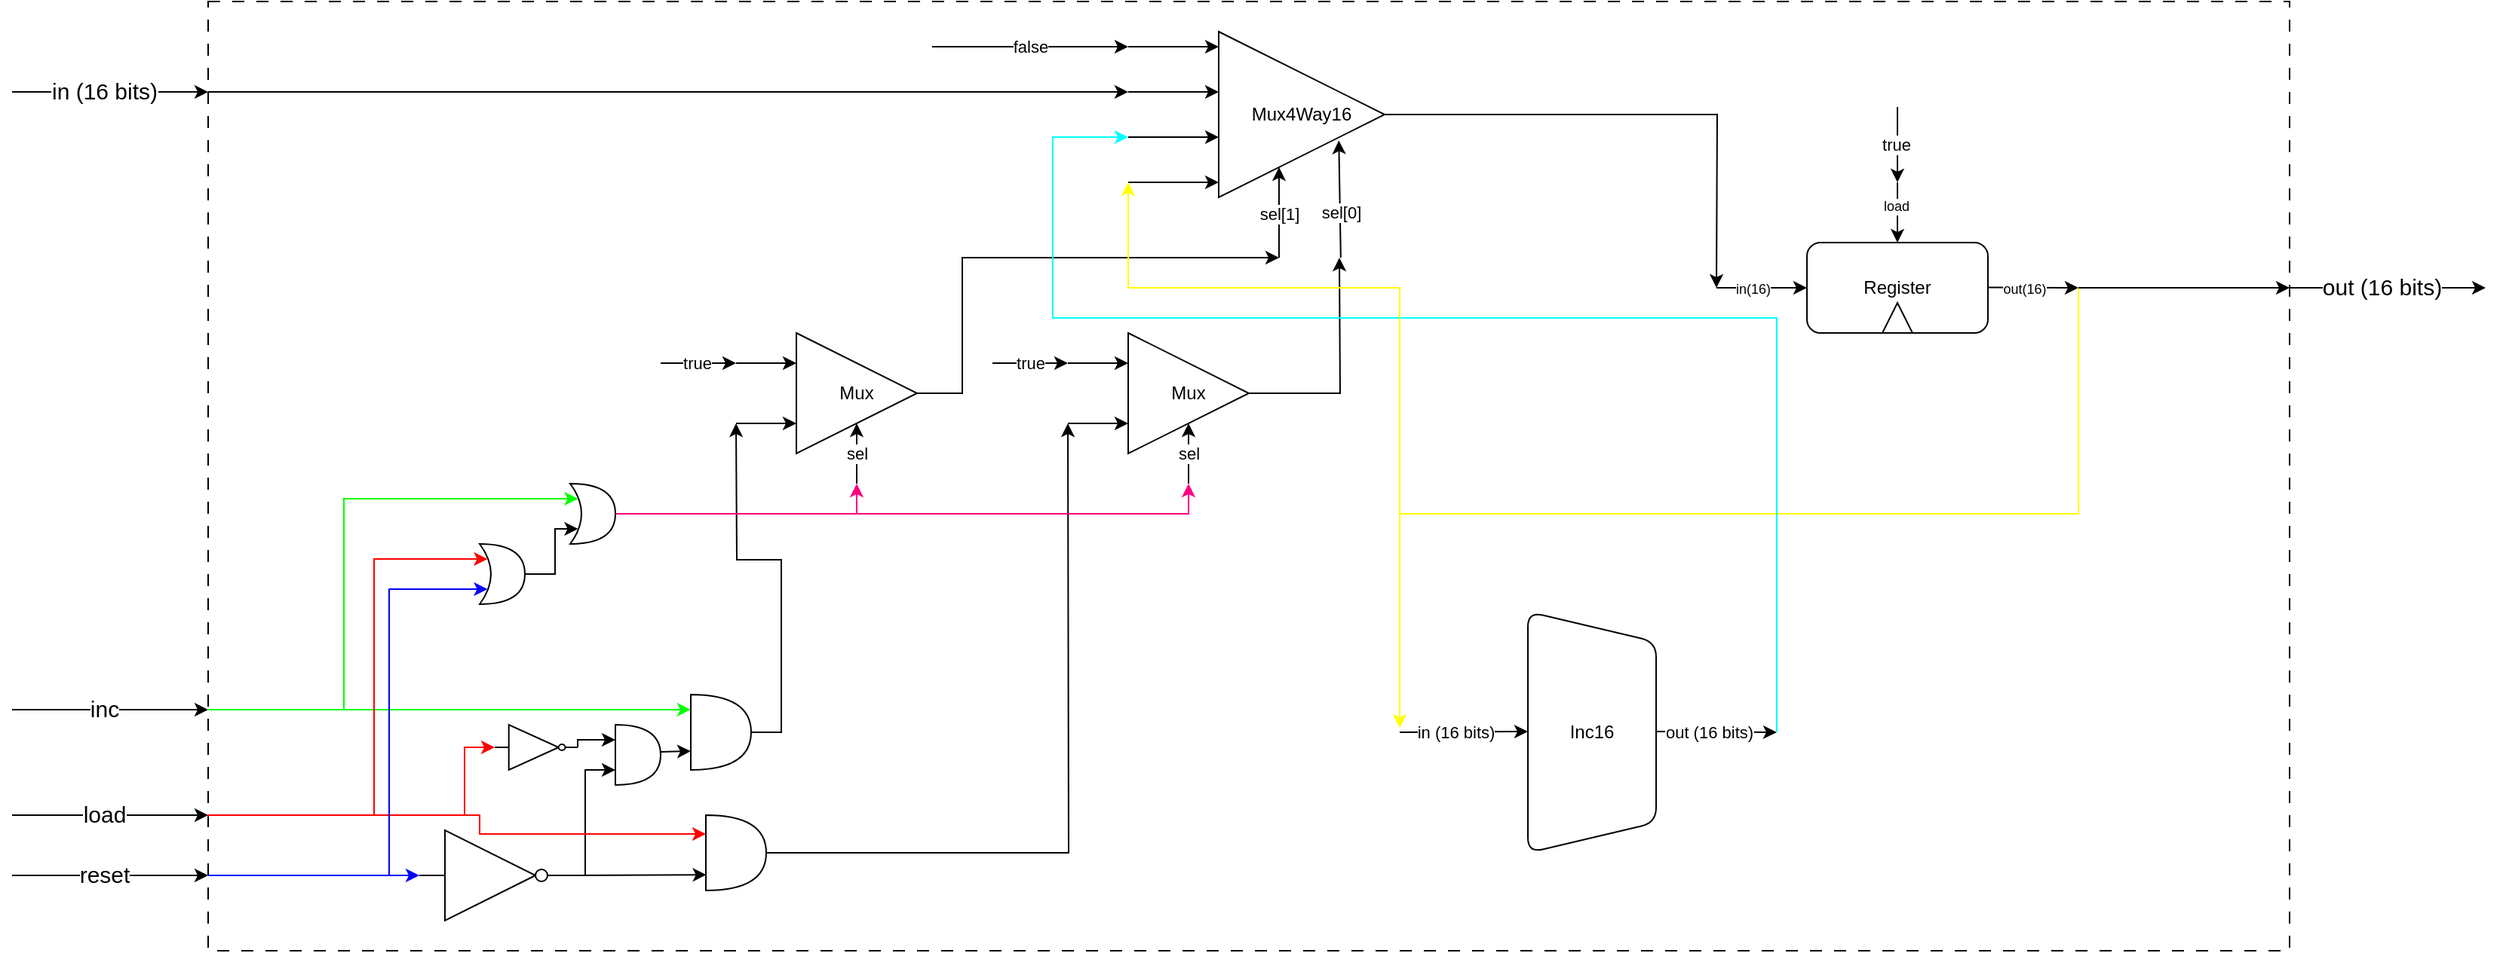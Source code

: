 <mxfile version="26.0.9">
  <diagram name="Page-1" id="EJxs5U3tJTNBMPIbXn52">
    <mxGraphModel dx="1805" dy="1305" grid="1" gridSize="10" guides="1" tooltips="1" connect="1" arrows="1" fold="1" page="1" pageScale="1" pageWidth="1200" pageHeight="1920" math="0" shadow="0">
      <root>
        <mxCell id="0" />
        <mxCell id="1" parent="0" />
        <mxCell id="VsF0sSr-YxSYX2KBCoIr-78" value="" style="rounded=0;whiteSpace=wrap;html=1;fillColor=none;dashed=1;dashPattern=8 8;" vertex="1" parent="1">
          <mxGeometry x="160" y="320" width="1380" height="630" as="geometry" />
        </mxCell>
        <mxCell id="mRlfROwZ3Pb2AyaHUTFo-1" value="" style="group" parent="1" vertex="1" connectable="0">
          <mxGeometry x="1160" y="440" width="240" height="100" as="geometry" />
        </mxCell>
        <mxCell id="mRlfROwZ3Pb2AyaHUTFo-2" value="Register" style="rounded=1;whiteSpace=wrap;html=1;" parent="mRlfROwZ3Pb2AyaHUTFo-1" vertex="1">
          <mxGeometry x="60" y="40" width="120" height="60" as="geometry" />
        </mxCell>
        <mxCell id="mRlfROwZ3Pb2AyaHUTFo-3" value="" style="endArrow=classic;html=1;rounded=0;entryX=0;entryY=0.5;entryDx=0;entryDy=0;" parent="mRlfROwZ3Pb2AyaHUTFo-1" target="mRlfROwZ3Pb2AyaHUTFo-2" edge="1">
          <mxGeometry width="50" height="50" relative="1" as="geometry">
            <mxPoint y="70" as="sourcePoint" />
            <mxPoint x="20" y="60" as="targetPoint" />
          </mxGeometry>
        </mxCell>
        <mxCell id="mRlfROwZ3Pb2AyaHUTFo-4" value="in(16)" style="edgeLabel;html=1;align=center;verticalAlign=middle;resizable=0;points=[];fontSize=9;" parent="mRlfROwZ3Pb2AyaHUTFo-3" vertex="1" connectable="0">
          <mxGeometry x="-0.197" y="-1" relative="1" as="geometry">
            <mxPoint as="offset" />
          </mxGeometry>
        </mxCell>
        <mxCell id="mRlfROwZ3Pb2AyaHUTFo-5" value="" style="endArrow=classic;html=1;rounded=0;" parent="mRlfROwZ3Pb2AyaHUTFo-1" edge="1">
          <mxGeometry width="50" height="50" relative="1" as="geometry">
            <mxPoint x="180" y="69.8" as="sourcePoint" />
            <mxPoint x="240" y="70" as="targetPoint" />
          </mxGeometry>
        </mxCell>
        <mxCell id="mRlfROwZ3Pb2AyaHUTFo-6" value="out(16)" style="edgeLabel;html=1;align=center;verticalAlign=middle;resizable=0;points=[];fontSize=9;" parent="mRlfROwZ3Pb2AyaHUTFo-5" vertex="1" connectable="0">
          <mxGeometry x="-0.197" y="-1" relative="1" as="geometry">
            <mxPoint as="offset" />
          </mxGeometry>
        </mxCell>
        <mxCell id="mRlfROwZ3Pb2AyaHUTFo-7" value="" style="triangle;whiteSpace=wrap;html=1;direction=north;" parent="mRlfROwZ3Pb2AyaHUTFo-1" vertex="1">
          <mxGeometry x="110" y="80" width="20" height="20" as="geometry" />
        </mxCell>
        <mxCell id="mRlfROwZ3Pb2AyaHUTFo-8" value="" style="endArrow=classic;html=1;rounded=0;entryX=0;entryY=0.5;entryDx=0;entryDy=0;" parent="mRlfROwZ3Pb2AyaHUTFo-1" edge="1">
          <mxGeometry width="50" height="50" relative="1" as="geometry">
            <mxPoint x="120" as="sourcePoint" />
            <mxPoint x="120" y="40" as="targetPoint" />
          </mxGeometry>
        </mxCell>
        <mxCell id="mRlfROwZ3Pb2AyaHUTFo-9" value="load" style="edgeLabel;html=1;align=center;verticalAlign=middle;resizable=0;points=[];fontSize=9;" parent="mRlfROwZ3Pb2AyaHUTFo-8" vertex="1" connectable="0">
          <mxGeometry x="-0.197" y="-1" relative="1" as="geometry">
            <mxPoint as="offset" />
          </mxGeometry>
        </mxCell>
        <mxCell id="mRlfROwZ3Pb2AyaHUTFo-20" value="" style="group" parent="1" vertex="1" connectable="0">
          <mxGeometry x="950" y="725" width="250" height="160" as="geometry" />
        </mxCell>
        <mxCell id="mRlfROwZ3Pb2AyaHUTFo-11" value="Inc16" style="shape=trapezoid;perimeter=trapezoidPerimeter;whiteSpace=wrap;html=1;fixedSize=1;direction=south;rounded=1;" parent="mRlfROwZ3Pb2AyaHUTFo-20" vertex="1">
          <mxGeometry x="85" width="85" height="160" as="geometry" />
        </mxCell>
        <mxCell id="mRlfROwZ3Pb2AyaHUTFo-12" value="" style="endArrow=classic;html=1;rounded=0;" parent="mRlfROwZ3Pb2AyaHUTFo-20" edge="1">
          <mxGeometry width="50" height="50" relative="1" as="geometry">
            <mxPoint y="80" as="sourcePoint" />
            <mxPoint x="85" y="79.5" as="targetPoint" />
          </mxGeometry>
        </mxCell>
        <mxCell id="mRlfROwZ3Pb2AyaHUTFo-13" value="in (16 bits)" style="edgeLabel;html=1;align=center;verticalAlign=middle;resizable=0;points=[];" parent="mRlfROwZ3Pb2AyaHUTFo-12" vertex="1" connectable="0">
          <mxGeometry x="-0.139" relative="1" as="geometry">
            <mxPoint as="offset" />
          </mxGeometry>
        </mxCell>
        <mxCell id="mRlfROwZ3Pb2AyaHUTFo-16" value="" style="endArrow=classic;html=1;rounded=0;" parent="mRlfROwZ3Pb2AyaHUTFo-20" edge="1">
          <mxGeometry width="50" height="50" relative="1" as="geometry">
            <mxPoint x="170" y="79.5" as="sourcePoint" />
            <mxPoint x="250" y="80" as="targetPoint" />
          </mxGeometry>
        </mxCell>
        <mxCell id="mRlfROwZ3Pb2AyaHUTFo-17" value="out (16 bits)" style="edgeLabel;html=1;align=center;verticalAlign=middle;resizable=0;points=[];" parent="mRlfROwZ3Pb2AyaHUTFo-16" vertex="1" connectable="0">
          <mxGeometry x="-0.139" relative="1" as="geometry">
            <mxPoint as="offset" />
          </mxGeometry>
        </mxCell>
        <mxCell id="mRlfROwZ3Pb2AyaHUTFo-21" value="" style="endArrow=classic;html=1;rounded=0;" parent="1" edge="1">
          <mxGeometry width="50" height="50" relative="1" as="geometry">
            <mxPoint x="30" y="380" as="sourcePoint" />
            <mxPoint x="160" y="380" as="targetPoint" />
          </mxGeometry>
        </mxCell>
        <mxCell id="mRlfROwZ3Pb2AyaHUTFo-22" value="&lt;font style=&quot;font-size: 15px;&quot;&gt;in (16 bits)&lt;/font&gt;" style="edgeLabel;html=1;align=center;verticalAlign=middle;resizable=0;points=[];" parent="mRlfROwZ3Pb2AyaHUTFo-21" vertex="1" connectable="0">
          <mxGeometry x="0.021" y="1" relative="1" as="geometry">
            <mxPoint x="-6" as="offset" />
          </mxGeometry>
        </mxCell>
        <mxCell id="mRlfROwZ3Pb2AyaHUTFo-23" value="" style="endArrow=classic;html=1;rounded=0;" parent="1" edge="1">
          <mxGeometry width="50" height="50" relative="1" as="geometry">
            <mxPoint x="1540" y="510.0" as="sourcePoint" />
            <mxPoint x="1670" y="510.0" as="targetPoint" />
          </mxGeometry>
        </mxCell>
        <mxCell id="mRlfROwZ3Pb2AyaHUTFo-24" value="&lt;font style=&quot;font-size: 15px;&quot;&gt;out (16 bits)&lt;/font&gt;" style="edgeLabel;html=1;align=center;verticalAlign=middle;resizable=0;points=[];" parent="mRlfROwZ3Pb2AyaHUTFo-23" vertex="1" connectable="0">
          <mxGeometry x="0.021" y="1" relative="1" as="geometry">
            <mxPoint x="-6" as="offset" />
          </mxGeometry>
        </mxCell>
        <mxCell id="mRlfROwZ3Pb2AyaHUTFo-25" value="" style="endArrow=classic;html=1;rounded=0;" parent="1" edge="1">
          <mxGeometry width="50" height="50" relative="1" as="geometry">
            <mxPoint x="30" y="790" as="sourcePoint" />
            <mxPoint x="160" y="790" as="targetPoint" />
          </mxGeometry>
        </mxCell>
        <mxCell id="mRlfROwZ3Pb2AyaHUTFo-26" value="&lt;font style=&quot;font-size: 15px;&quot;&gt;inc&lt;/font&gt;" style="edgeLabel;html=1;align=center;verticalAlign=middle;resizable=0;points=[];" parent="mRlfROwZ3Pb2AyaHUTFo-25" vertex="1" connectable="0">
          <mxGeometry x="0.021" y="1" relative="1" as="geometry">
            <mxPoint x="-6" as="offset" />
          </mxGeometry>
        </mxCell>
        <mxCell id="mRlfROwZ3Pb2AyaHUTFo-27" value="" style="endArrow=classic;html=1;rounded=0;" parent="1" edge="1">
          <mxGeometry width="50" height="50" relative="1" as="geometry">
            <mxPoint x="30" y="900" as="sourcePoint" />
            <mxPoint x="160" y="900" as="targetPoint" />
          </mxGeometry>
        </mxCell>
        <mxCell id="mRlfROwZ3Pb2AyaHUTFo-28" value="&lt;font style=&quot;font-size: 15px;&quot;&gt;reset&lt;/font&gt;" style="edgeLabel;html=1;align=center;verticalAlign=middle;resizable=0;points=[];" parent="mRlfROwZ3Pb2AyaHUTFo-27" vertex="1" connectable="0">
          <mxGeometry x="0.021" y="1" relative="1" as="geometry">
            <mxPoint x="-6" as="offset" />
          </mxGeometry>
        </mxCell>
        <mxCell id="mRlfROwZ3Pb2AyaHUTFo-29" value="" style="endArrow=classic;html=1;rounded=0;" parent="1" edge="1">
          <mxGeometry width="50" height="50" relative="1" as="geometry">
            <mxPoint x="30" y="860" as="sourcePoint" />
            <mxPoint x="160" y="860" as="targetPoint" />
          </mxGeometry>
        </mxCell>
        <mxCell id="mRlfROwZ3Pb2AyaHUTFo-30" value="&lt;font style=&quot;font-size: 15px;&quot;&gt;load&lt;/font&gt;" style="edgeLabel;html=1;align=center;verticalAlign=middle;resizable=0;points=[];" parent="mRlfROwZ3Pb2AyaHUTFo-29" vertex="1" connectable="0">
          <mxGeometry x="0.021" y="1" relative="1" as="geometry">
            <mxPoint x="-6" as="offset" />
          </mxGeometry>
        </mxCell>
        <mxCell id="z0sZ6o6t3idxUyDwb4O3-8" value="" style="group" parent="1" vertex="1" connectable="0">
          <mxGeometry x="770" y="340" width="170" height="150" as="geometry" />
        </mxCell>
        <mxCell id="VsF0sSr-YxSYX2KBCoIr-66" style="edgeStyle=orthogonalEdgeStyle;rounded=0;orthogonalLoop=1;jettySize=auto;html=1;" edge="1" parent="z0sZ6o6t3idxUyDwb4O3-8" source="z0sZ6o6t3idxUyDwb4O3-9">
          <mxGeometry relative="1" as="geometry">
            <mxPoint x="390" y="170" as="targetPoint" />
          </mxGeometry>
        </mxCell>
        <mxCell id="z0sZ6o6t3idxUyDwb4O3-9" value="Mux4Way16" style="triangle;whiteSpace=wrap;html=1;container=0;" parent="z0sZ6o6t3idxUyDwb4O3-8" vertex="1">
          <mxGeometry x="60" width="110" height="110" as="geometry" />
        </mxCell>
        <mxCell id="z0sZ6o6t3idxUyDwb4O3-10" value="" style="endArrow=classic;html=1;rounded=0;entryX=0;entryY=0.25;entryDx=0;entryDy=0;" parent="z0sZ6o6t3idxUyDwb4O3-8" edge="1">
          <mxGeometry width="50" height="50" relative="1" as="geometry">
            <mxPoint y="10" as="sourcePoint" />
            <mxPoint x="60" y="10" as="targetPoint" />
          </mxGeometry>
        </mxCell>
        <mxCell id="z0sZ6o6t3idxUyDwb4O3-11" value="" style="endArrow=classic;html=1;rounded=0;entryX=0;entryY=0.25;entryDx=0;entryDy=0;" parent="z0sZ6o6t3idxUyDwb4O3-8" edge="1">
          <mxGeometry width="50" height="50" relative="1" as="geometry">
            <mxPoint y="40" as="sourcePoint" />
            <mxPoint x="60" y="40" as="targetPoint" />
          </mxGeometry>
        </mxCell>
        <mxCell id="z0sZ6o6t3idxUyDwb4O3-12" value="" style="endArrow=classic;html=1;rounded=0;entryX=0;entryY=0.25;entryDx=0;entryDy=0;" parent="z0sZ6o6t3idxUyDwb4O3-8" edge="1">
          <mxGeometry width="50" height="50" relative="1" as="geometry">
            <mxPoint y="70" as="sourcePoint" />
            <mxPoint x="60" y="70" as="targetPoint" />
          </mxGeometry>
        </mxCell>
        <mxCell id="z0sZ6o6t3idxUyDwb4O3-13" value="" style="endArrow=classic;html=1;rounded=0;entryX=0;entryY=0.25;entryDx=0;entryDy=0;" parent="z0sZ6o6t3idxUyDwb4O3-8" edge="1">
          <mxGeometry width="50" height="50" relative="1" as="geometry">
            <mxPoint y="100" as="sourcePoint" />
            <mxPoint x="60" y="100" as="targetPoint" />
          </mxGeometry>
        </mxCell>
        <mxCell id="z0sZ6o6t3idxUyDwb4O3-14" value="" style="endArrow=classic;html=1;rounded=0;" parent="z0sZ6o6t3idxUyDwb4O3-8" edge="1">
          <mxGeometry width="50" height="50" relative="1" as="geometry">
            <mxPoint x="100" y="150" as="sourcePoint" />
            <mxPoint x="100" y="90" as="targetPoint" />
          </mxGeometry>
        </mxCell>
        <mxCell id="z0sZ6o6t3idxUyDwb4O3-15" value="sel[1]" style="edgeLabel;html=1;align=center;verticalAlign=middle;resizable=0;points=[];container=0;" parent="z0sZ6o6t3idxUyDwb4O3-14" vertex="1" connectable="0">
          <mxGeometry x="0.053" relative="1" as="geometry">
            <mxPoint y="2" as="offset" />
          </mxGeometry>
        </mxCell>
        <mxCell id="z0sZ6o6t3idxUyDwb4O3-16" value="" style="endArrow=classic;html=1;rounded=0;entryX=0.724;entryY=0.657;entryDx=0;entryDy=0;entryPerimeter=0;" parent="z0sZ6o6t3idxUyDwb4O3-8" target="z0sZ6o6t3idxUyDwb4O3-9" edge="1">
          <mxGeometry width="50" height="50" relative="1" as="geometry">
            <mxPoint x="140.92" y="150" as="sourcePoint" />
            <mxPoint x="140.0" y="79.86" as="targetPoint" />
          </mxGeometry>
        </mxCell>
        <mxCell id="z0sZ6o6t3idxUyDwb4O3-17" value="sel[0]" style="edgeLabel;html=1;align=center;verticalAlign=middle;resizable=0;points=[];container=0;" parent="z0sZ6o6t3idxUyDwb4O3-16" vertex="1" connectable="0">
          <mxGeometry x="-0.052" y="-1" relative="1" as="geometry">
            <mxPoint x="-1" y="7" as="offset" />
          </mxGeometry>
        </mxCell>
        <mxCell id="z0sZ6o6t3idxUyDwb4O3-18" value="" style="endArrow=classic;html=1;rounded=0;" parent="1" edge="1">
          <mxGeometry width="50" height="50" relative="1" as="geometry">
            <mxPoint x="160" y="380" as="sourcePoint" />
            <mxPoint x="770" y="380" as="targetPoint" />
          </mxGeometry>
        </mxCell>
        <mxCell id="z0sZ6o6t3idxUyDwb4O3-19" value="" style="endArrow=classic;html=1;rounded=0;" parent="1" edge="1">
          <mxGeometry width="50" height="50" relative="1" as="geometry">
            <mxPoint x="640" y="350" as="sourcePoint" />
            <mxPoint x="770" y="350" as="targetPoint" />
          </mxGeometry>
        </mxCell>
        <mxCell id="VsF0sSr-YxSYX2KBCoIr-60" value="false" style="edgeLabel;html=1;align=center;verticalAlign=middle;resizable=0;points=[];" vertex="1" connectable="0" parent="z0sZ6o6t3idxUyDwb4O3-19">
          <mxGeometry x="-0.002" relative="1" as="geometry">
            <mxPoint as="offset" />
          </mxGeometry>
        </mxCell>
        <mxCell id="VsF0sSr-YxSYX2KBCoIr-20" value="" style="endArrow=classic;html=1;rounded=0;entryX=0;entryY=0.5;entryDx=0;entryDy=0;entryPerimeter=0;strokeColor=#0000FF;" edge="1" parent="1" target="VsF0sSr-YxSYX2KBCoIr-21">
          <mxGeometry width="50" height="50" relative="1" as="geometry">
            <mxPoint x="160" y="900" as="sourcePoint" />
            <mxPoint x="410" y="900" as="targetPoint" />
          </mxGeometry>
        </mxCell>
        <mxCell id="VsF0sSr-YxSYX2KBCoIr-21" value="" style="verticalLabelPosition=bottom;shadow=0;dashed=0;align=center;html=1;verticalAlign=top;shape=mxgraph.electrical.logic_gates.inverter_2" vertex="1" parent="1">
          <mxGeometry x="300" y="870" width="100" height="60" as="geometry" />
        </mxCell>
        <mxCell id="VsF0sSr-YxSYX2KBCoIr-29" style="edgeStyle=orthogonalEdgeStyle;rounded=0;orthogonalLoop=1;jettySize=auto;html=1;" edge="1" parent="1" source="VsF0sSr-YxSYX2KBCoIr-22">
          <mxGeometry relative="1" as="geometry">
            <mxPoint x="730" y="600" as="targetPoint" />
          </mxGeometry>
        </mxCell>
        <mxCell id="VsF0sSr-YxSYX2KBCoIr-22" value="" style="shape=or;whiteSpace=wrap;html=1;" vertex="1" parent="1">
          <mxGeometry x="490" y="860" width="40" height="50" as="geometry" />
        </mxCell>
        <mxCell id="VsF0sSr-YxSYX2KBCoIr-23" value="" style="endArrow=classic;html=1;rounded=0;exitX=1;exitY=0.5;exitDx=0;exitDy=0;exitPerimeter=0;entryX=0.008;entryY=0.792;entryDx=0;entryDy=0;entryPerimeter=0;" edge="1" parent="1" source="VsF0sSr-YxSYX2KBCoIr-21" target="VsF0sSr-YxSYX2KBCoIr-22">
          <mxGeometry width="50" height="50" relative="1" as="geometry">
            <mxPoint x="440" y="850" as="sourcePoint" />
            <mxPoint x="490" y="800" as="targetPoint" />
          </mxGeometry>
        </mxCell>
        <mxCell id="VsF0sSr-YxSYX2KBCoIr-24" value="" style="endArrow=classic;html=1;rounded=0;exitX=1;exitY=0.5;exitDx=0;exitDy=0;exitPerimeter=0;entryX=0;entryY=0.75;entryDx=0;entryDy=0;entryPerimeter=0;edgeStyle=orthogonalEdgeStyle;" edge="1" parent="1" source="VsF0sSr-YxSYX2KBCoIr-21" target="VsF0sSr-YxSYX2KBCoIr-77">
          <mxGeometry width="50" height="50" relative="1" as="geometry">
            <mxPoint x="380" y="879.5" as="sourcePoint" />
            <mxPoint x="435.25" y="830" as="targetPoint" />
            <Array as="points">
              <mxPoint x="410" y="900" />
              <mxPoint x="410" y="830" />
            </Array>
          </mxGeometry>
        </mxCell>
        <mxCell id="VsF0sSr-YxSYX2KBCoIr-28" style="edgeStyle=orthogonalEdgeStyle;rounded=0;orthogonalLoop=1;jettySize=auto;html=1;exitX=1;exitY=0.5;exitDx=0;exitDy=0;exitPerimeter=0;" edge="1" parent="1" source="VsF0sSr-YxSYX2KBCoIr-25">
          <mxGeometry relative="1" as="geometry">
            <mxPoint x="510" y="600" as="targetPoint" />
          </mxGeometry>
        </mxCell>
        <mxCell id="VsF0sSr-YxSYX2KBCoIr-25" value="" style="shape=or;whiteSpace=wrap;html=1;" vertex="1" parent="1">
          <mxGeometry x="480" y="780" width="40" height="50" as="geometry" />
        </mxCell>
        <mxCell id="VsF0sSr-YxSYX2KBCoIr-26" value="" style="endArrow=classic;html=1;rounded=0;entryX=-0.002;entryY=0.199;entryDx=0;entryDy=0;entryPerimeter=0;strokeColor=#00FF00;" edge="1" parent="1" target="VsF0sSr-YxSYX2KBCoIr-25">
          <mxGeometry width="50" height="50" relative="1" as="geometry">
            <mxPoint x="160" y="790" as="sourcePoint" />
            <mxPoint x="290" y="790" as="targetPoint" />
          </mxGeometry>
        </mxCell>
        <mxCell id="VsF0sSr-YxSYX2KBCoIr-27" value="" style="endArrow=classic;html=1;rounded=0;entryX=0;entryY=0.25;entryDx=0;entryDy=0;entryPerimeter=0;edgeStyle=orthogonalEdgeStyle;strokeColor=#FF0000;" edge="1" parent="1" target="VsF0sSr-YxSYX2KBCoIr-22">
          <mxGeometry width="50" height="50" relative="1" as="geometry">
            <mxPoint x="160" y="861" as="sourcePoint" />
            <mxPoint x="430" y="860" as="targetPoint" />
            <Array as="points">
              <mxPoint x="160" y="860" />
              <mxPoint x="340" y="860" />
              <mxPoint x="340" y="873" />
            </Array>
          </mxGeometry>
        </mxCell>
        <mxCell id="VsF0sSr-YxSYX2KBCoIr-30" value="" style="group" vertex="1" connectable="0" parent="1">
          <mxGeometry x="730" y="540" width="120" height="100" as="geometry" />
        </mxCell>
        <mxCell id="VsF0sSr-YxSYX2KBCoIr-59" style="edgeStyle=orthogonalEdgeStyle;rounded=0;orthogonalLoop=1;jettySize=auto;html=1;" edge="1" parent="VsF0sSr-YxSYX2KBCoIr-30" source="VsF0sSr-YxSYX2KBCoIr-31">
          <mxGeometry relative="1" as="geometry">
            <mxPoint x="180" y="-50" as="targetPoint" />
          </mxGeometry>
        </mxCell>
        <mxCell id="VsF0sSr-YxSYX2KBCoIr-31" value="Mux" style="triangle;whiteSpace=wrap;html=1;" vertex="1" parent="VsF0sSr-YxSYX2KBCoIr-30">
          <mxGeometry x="40" width="80" height="80" as="geometry" />
        </mxCell>
        <mxCell id="VsF0sSr-YxSYX2KBCoIr-32" value="" style="endArrow=classic;html=1;rounded=0;entryX=0.5;entryY=1;entryDx=0;entryDy=0;" edge="1" parent="VsF0sSr-YxSYX2KBCoIr-30" target="VsF0sSr-YxSYX2KBCoIr-31">
          <mxGeometry width="50" height="50" relative="1" as="geometry">
            <mxPoint x="80" y="100" as="sourcePoint" />
            <mxPoint x="130" y="90" as="targetPoint" />
          </mxGeometry>
        </mxCell>
        <mxCell id="VsF0sSr-YxSYX2KBCoIr-33" value="sel" style="edgeLabel;html=1;align=center;verticalAlign=middle;resizable=0;points=[];" vertex="1" connectable="0" parent="VsF0sSr-YxSYX2KBCoIr-32">
          <mxGeometry x="0.026" relative="1" as="geometry">
            <mxPoint as="offset" />
          </mxGeometry>
        </mxCell>
        <mxCell id="VsF0sSr-YxSYX2KBCoIr-34" value="" style="endArrow=classic;html=1;rounded=0;entryX=0;entryY=0.25;entryDx=0;entryDy=0;" edge="1" parent="VsF0sSr-YxSYX2KBCoIr-30" target="VsF0sSr-YxSYX2KBCoIr-31">
          <mxGeometry width="50" height="50" relative="1" as="geometry">
            <mxPoint y="20" as="sourcePoint" />
            <mxPoint x="80" y="60" as="targetPoint" />
          </mxGeometry>
        </mxCell>
        <mxCell id="VsF0sSr-YxSYX2KBCoIr-35" value="" style="endArrow=classic;html=1;rounded=0;entryX=0;entryY=0.25;entryDx=0;entryDy=0;" edge="1" parent="VsF0sSr-YxSYX2KBCoIr-30">
          <mxGeometry width="50" height="50" relative="1" as="geometry">
            <mxPoint y="60" as="sourcePoint" />
            <mxPoint x="40" y="60" as="targetPoint" />
          </mxGeometry>
        </mxCell>
        <mxCell id="VsF0sSr-YxSYX2KBCoIr-36" value="" style="group" vertex="1" connectable="0" parent="1">
          <mxGeometry x="510" y="540" width="120" height="100" as="geometry" />
        </mxCell>
        <mxCell id="VsF0sSr-YxSYX2KBCoIr-37" value="Mux" style="triangle;whiteSpace=wrap;html=1;" vertex="1" parent="VsF0sSr-YxSYX2KBCoIr-36">
          <mxGeometry x="40" width="80" height="80" as="geometry" />
        </mxCell>
        <mxCell id="VsF0sSr-YxSYX2KBCoIr-38" value="" style="endArrow=classic;html=1;rounded=0;entryX=0.5;entryY=1;entryDx=0;entryDy=0;" edge="1" parent="VsF0sSr-YxSYX2KBCoIr-36" target="VsF0sSr-YxSYX2KBCoIr-37">
          <mxGeometry width="50" height="50" relative="1" as="geometry">
            <mxPoint x="80" y="100" as="sourcePoint" />
            <mxPoint x="130" y="90" as="targetPoint" />
          </mxGeometry>
        </mxCell>
        <mxCell id="VsF0sSr-YxSYX2KBCoIr-39" value="sel" style="edgeLabel;html=1;align=center;verticalAlign=middle;resizable=0;points=[];" vertex="1" connectable="0" parent="VsF0sSr-YxSYX2KBCoIr-38">
          <mxGeometry x="0.026" relative="1" as="geometry">
            <mxPoint as="offset" />
          </mxGeometry>
        </mxCell>
        <mxCell id="VsF0sSr-YxSYX2KBCoIr-40" value="" style="endArrow=classic;html=1;rounded=0;entryX=0;entryY=0.25;entryDx=0;entryDy=0;" edge="1" parent="VsF0sSr-YxSYX2KBCoIr-36" target="VsF0sSr-YxSYX2KBCoIr-37">
          <mxGeometry width="50" height="50" relative="1" as="geometry">
            <mxPoint y="20" as="sourcePoint" />
            <mxPoint x="80" y="60" as="targetPoint" />
          </mxGeometry>
        </mxCell>
        <mxCell id="VsF0sSr-YxSYX2KBCoIr-41" value="" style="endArrow=classic;html=1;rounded=0;entryX=0;entryY=0.25;entryDx=0;entryDy=0;" edge="1" parent="VsF0sSr-YxSYX2KBCoIr-36">
          <mxGeometry width="50" height="50" relative="1" as="geometry">
            <mxPoint y="60" as="sourcePoint" />
            <mxPoint x="40" y="60" as="targetPoint" />
          </mxGeometry>
        </mxCell>
        <mxCell id="VsF0sSr-YxSYX2KBCoIr-49" style="edgeStyle=orthogonalEdgeStyle;rounded=0;orthogonalLoop=1;jettySize=auto;html=1;strokeColor=#FF0080;" edge="1" parent="1" source="VsF0sSr-YxSYX2KBCoIr-43">
          <mxGeometry relative="1" as="geometry">
            <mxPoint x="590" y="640" as="targetPoint" />
            <Array as="points">
              <mxPoint x="590" y="660" />
            </Array>
          </mxGeometry>
        </mxCell>
        <mxCell id="VsF0sSr-YxSYX2KBCoIr-50" style="edgeStyle=orthogonalEdgeStyle;rounded=0;orthogonalLoop=1;jettySize=auto;html=1;strokeColor=#FF0080;" edge="1" parent="1" source="VsF0sSr-YxSYX2KBCoIr-43">
          <mxGeometry relative="1" as="geometry">
            <mxPoint x="810" y="640" as="targetPoint" />
            <Array as="points">
              <mxPoint x="810" y="660" />
            </Array>
          </mxGeometry>
        </mxCell>
        <mxCell id="VsF0sSr-YxSYX2KBCoIr-43" value="" style="shape=xor;whiteSpace=wrap;html=1;" vertex="1" parent="1">
          <mxGeometry x="400" y="640" width="30" height="40" as="geometry" />
        </mxCell>
        <mxCell id="VsF0sSr-YxSYX2KBCoIr-44" value="" style="shape=xor;whiteSpace=wrap;html=1;" vertex="1" parent="1">
          <mxGeometry x="340" y="680" width="30" height="40" as="geometry" />
        </mxCell>
        <mxCell id="VsF0sSr-YxSYX2KBCoIr-45" value="" style="endArrow=classic;html=1;rounded=0;entryX=0.175;entryY=0.75;entryDx=0;entryDy=0;entryPerimeter=0;edgeStyle=orthogonalEdgeStyle;strokeColor=#0000FF;" edge="1" parent="1" target="VsF0sSr-YxSYX2KBCoIr-44">
          <mxGeometry width="50" height="50" relative="1" as="geometry">
            <mxPoint x="160" y="900" as="sourcePoint" />
            <mxPoint x="290" y="899.58" as="targetPoint" />
            <Array as="points">
              <mxPoint x="280" y="900" />
              <mxPoint x="280" y="710" />
            </Array>
          </mxGeometry>
        </mxCell>
        <mxCell id="VsF0sSr-YxSYX2KBCoIr-46" value="" style="endArrow=classic;html=1;rounded=0;entryX=0.175;entryY=0.25;entryDx=0;entryDy=0;entryPerimeter=0;edgeStyle=orthogonalEdgeStyle;strokeColor=#FF0000;" edge="1" parent="1" target="VsF0sSr-YxSYX2KBCoIr-44">
          <mxGeometry width="50" height="50" relative="1" as="geometry">
            <mxPoint x="160" y="860" as="sourcePoint" />
            <mxPoint x="325" y="670.42" as="targetPoint" />
            <Array as="points">
              <mxPoint x="270" y="860" />
              <mxPoint x="270" y="690" />
            </Array>
          </mxGeometry>
        </mxCell>
        <mxCell id="VsF0sSr-YxSYX2KBCoIr-47" style="edgeStyle=orthogonalEdgeStyle;rounded=0;orthogonalLoop=1;jettySize=auto;html=1;entryX=0.175;entryY=0.75;entryDx=0;entryDy=0;entryPerimeter=0;" edge="1" parent="1" source="VsF0sSr-YxSYX2KBCoIr-44" target="VsF0sSr-YxSYX2KBCoIr-43">
          <mxGeometry relative="1" as="geometry" />
        </mxCell>
        <mxCell id="VsF0sSr-YxSYX2KBCoIr-48" value="" style="endArrow=classic;html=1;rounded=0;entryX=0.175;entryY=0.25;entryDx=0;entryDy=0;entryPerimeter=0;edgeStyle=orthogonalEdgeStyle;strokeColor=#00FF00;" edge="1" parent="1" target="VsF0sSr-YxSYX2KBCoIr-43">
          <mxGeometry width="50" height="50" relative="1" as="geometry">
            <mxPoint x="160" y="790" as="sourcePoint" />
            <mxPoint x="340" y="620" as="targetPoint" />
            <Array as="points">
              <mxPoint x="250" y="790" />
              <mxPoint x="250" y="650" />
            </Array>
          </mxGeometry>
        </mxCell>
        <mxCell id="VsF0sSr-YxSYX2KBCoIr-51" value="" style="endArrow=classic;html=1;rounded=0;" edge="1" parent="1">
          <mxGeometry width="50" height="50" relative="1" as="geometry">
            <mxPoint x="460" y="560" as="sourcePoint" />
            <mxPoint x="510" y="560" as="targetPoint" />
          </mxGeometry>
        </mxCell>
        <mxCell id="VsF0sSr-YxSYX2KBCoIr-53" value="true" style="edgeLabel;html=1;align=center;verticalAlign=middle;resizable=0;points=[];" vertex="1" connectable="0" parent="VsF0sSr-YxSYX2KBCoIr-51">
          <mxGeometry x="-0.05" relative="1" as="geometry">
            <mxPoint as="offset" />
          </mxGeometry>
        </mxCell>
        <mxCell id="VsF0sSr-YxSYX2KBCoIr-52" value="" style="endArrow=classic;html=1;rounded=0;" edge="1" parent="1">
          <mxGeometry width="50" height="50" relative="1" as="geometry">
            <mxPoint x="680" y="560" as="sourcePoint" />
            <mxPoint x="730" y="560" as="targetPoint" />
          </mxGeometry>
        </mxCell>
        <mxCell id="VsF0sSr-YxSYX2KBCoIr-54" value="true" style="edgeLabel;html=1;align=center;verticalAlign=middle;resizable=0;points=[];" vertex="1" connectable="0" parent="VsF0sSr-YxSYX2KBCoIr-52">
          <mxGeometry x="-0.018" relative="1" as="geometry">
            <mxPoint as="offset" />
          </mxGeometry>
        </mxCell>
        <mxCell id="VsF0sSr-YxSYX2KBCoIr-57" value="" style="endArrow=classic;html=1;rounded=0;exitX=1;exitY=0.5;exitDx=0;exitDy=0;edgeStyle=orthogonalEdgeStyle;" edge="1" parent="1" source="VsF0sSr-YxSYX2KBCoIr-37">
          <mxGeometry width="50" height="50" relative="1" as="geometry">
            <mxPoint x="760" y="560" as="sourcePoint" />
            <mxPoint x="870" y="490" as="targetPoint" />
            <Array as="points">
              <mxPoint x="660" y="580" />
              <mxPoint x="660" y="490" />
            </Array>
          </mxGeometry>
        </mxCell>
        <mxCell id="VsF0sSr-YxSYX2KBCoIr-63" value="" style="endArrow=classic;html=1;rounded=0;edgeStyle=orthogonalEdgeStyle;strokeColor=#FFFF00;" edge="1" parent="1">
          <mxGeometry width="50" height="50" relative="1" as="geometry">
            <mxPoint x="1400" y="510" as="sourcePoint" />
            <mxPoint x="950" y="802.113" as="targetPoint" />
            <Array as="points">
              <mxPoint x="1400" y="660" />
              <mxPoint x="950" y="660" />
            </Array>
          </mxGeometry>
        </mxCell>
        <mxCell id="VsF0sSr-YxSYX2KBCoIr-64" value="" style="endArrow=classic;html=1;rounded=0;edgeStyle=orthogonalEdgeStyle;strokeColor=#00FFFF;" edge="1" parent="1">
          <mxGeometry width="50" height="50" relative="1" as="geometry">
            <mxPoint x="1200" y="804.72" as="sourcePoint" />
            <mxPoint x="770" y="410" as="targetPoint" />
            <Array as="points">
              <mxPoint x="1200" y="530" />
              <mxPoint x="720" y="530" />
              <mxPoint x="720" y="410" />
            </Array>
          </mxGeometry>
        </mxCell>
        <mxCell id="VsF0sSr-YxSYX2KBCoIr-65" value="" style="endArrow=classic;html=1;rounded=0;edgeStyle=orthogonalEdgeStyle;strokeColor=#FFFF00;" edge="1" parent="1">
          <mxGeometry width="50" height="50" relative="1" as="geometry">
            <mxPoint x="950" y="660" as="sourcePoint" />
            <mxPoint x="770" y="440" as="targetPoint" />
            <Array as="points">
              <mxPoint x="950" y="510" />
              <mxPoint x="770" y="510" />
            </Array>
          </mxGeometry>
        </mxCell>
        <mxCell id="VsF0sSr-YxSYX2KBCoIr-67" value="" style="endArrow=classic;html=1;rounded=0;" edge="1" parent="1">
          <mxGeometry width="50" height="50" relative="1" as="geometry">
            <mxPoint x="1280" y="390" as="sourcePoint" />
            <mxPoint x="1280" y="440" as="targetPoint" />
          </mxGeometry>
        </mxCell>
        <mxCell id="VsF0sSr-YxSYX2KBCoIr-68" value="true" style="edgeLabel;html=1;align=center;verticalAlign=middle;resizable=0;points=[];" vertex="1" connectable="0" parent="VsF0sSr-YxSYX2KBCoIr-67">
          <mxGeometry x="-0.008" y="-1" relative="1" as="geometry">
            <mxPoint as="offset" />
          </mxGeometry>
        </mxCell>
        <mxCell id="VsF0sSr-YxSYX2KBCoIr-69" value="" style="endArrow=classic;html=1;rounded=0;" edge="1" parent="1">
          <mxGeometry width="50" height="50" relative="1" as="geometry">
            <mxPoint x="1400" y="510" as="sourcePoint" />
            <mxPoint x="1540" y="510" as="targetPoint" />
          </mxGeometry>
        </mxCell>
        <mxCell id="VsF0sSr-YxSYX2KBCoIr-70" value="" style="verticalLabelPosition=bottom;shadow=0;dashed=0;align=center;html=1;verticalAlign=top;shape=mxgraph.electrical.logic_gates.inverter_2" vertex="1" parent="1">
          <mxGeometry x="350" y="800" width="55" height="30" as="geometry" />
        </mxCell>
        <mxCell id="VsF0sSr-YxSYX2KBCoIr-74" style="edgeStyle=orthogonalEdgeStyle;rounded=0;orthogonalLoop=1;jettySize=auto;html=1;entryX=0;entryY=0.75;entryDx=0;entryDy=0;entryPerimeter=0;" edge="1" parent="1" target="VsF0sSr-YxSYX2KBCoIr-25">
          <mxGeometry relative="1" as="geometry">
            <mxPoint x="460" y="818" as="sourcePoint" />
            <Array as="points">
              <mxPoint x="480" y="818" />
            </Array>
          </mxGeometry>
        </mxCell>
        <mxCell id="VsF0sSr-YxSYX2KBCoIr-75" style="edgeStyle=orthogonalEdgeStyle;rounded=0;orthogonalLoop=1;jettySize=auto;html=1;entryX=0;entryY=0.25;entryDx=0;entryDy=0;entryPerimeter=0;exitX=1;exitY=0.5;exitDx=0;exitDy=0;exitPerimeter=0;" edge="1" parent="1" source="VsF0sSr-YxSYX2KBCoIr-70" target="VsF0sSr-YxSYX2KBCoIr-77">
          <mxGeometry relative="1" as="geometry">
            <mxPoint x="435.25" y="810" as="targetPoint" />
            <Array as="points">
              <mxPoint x="405" y="810" />
            </Array>
          </mxGeometry>
        </mxCell>
        <mxCell id="VsF0sSr-YxSYX2KBCoIr-76" value="" style="endArrow=classic;html=1;rounded=0;entryX=0;entryY=0.5;entryDx=0;entryDy=0;entryPerimeter=0;edgeStyle=orthogonalEdgeStyle;strokeColor=#FF0000;" edge="1" parent="1" target="VsF0sSr-YxSYX2KBCoIr-70">
          <mxGeometry width="50" height="50" relative="1" as="geometry">
            <mxPoint x="320" y="860" as="sourcePoint" />
            <mxPoint x="320" y="810" as="targetPoint" />
            <Array as="points">
              <mxPoint x="330" y="860" />
              <mxPoint x="330" y="815" />
            </Array>
          </mxGeometry>
        </mxCell>
        <mxCell id="VsF0sSr-YxSYX2KBCoIr-77" value="" style="shape=or;whiteSpace=wrap;html=1;" vertex="1" parent="1">
          <mxGeometry x="430" y="800" width="30" height="40" as="geometry" />
        </mxCell>
      </root>
    </mxGraphModel>
  </diagram>
</mxfile>
